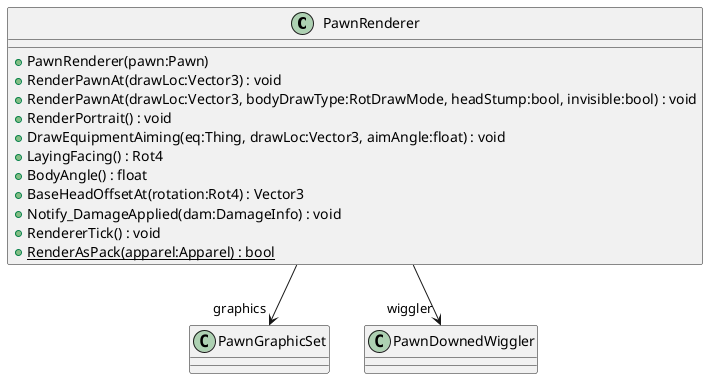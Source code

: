 @startuml
class PawnRenderer {
    + PawnRenderer(pawn:Pawn)
    + RenderPawnAt(drawLoc:Vector3) : void
    + RenderPawnAt(drawLoc:Vector3, bodyDrawType:RotDrawMode, headStump:bool, invisible:bool) : void
    + RenderPortrait() : void
    + DrawEquipmentAiming(eq:Thing, drawLoc:Vector3, aimAngle:float) : void
    + LayingFacing() : Rot4
    + BodyAngle() : float
    + BaseHeadOffsetAt(rotation:Rot4) : Vector3
    + Notify_DamageApplied(dam:DamageInfo) : void
    + RendererTick() : void
    + {static} RenderAsPack(apparel:Apparel) : bool
}
PawnRenderer --> "graphics" PawnGraphicSet
PawnRenderer --> "wiggler" PawnDownedWiggler
@enduml
